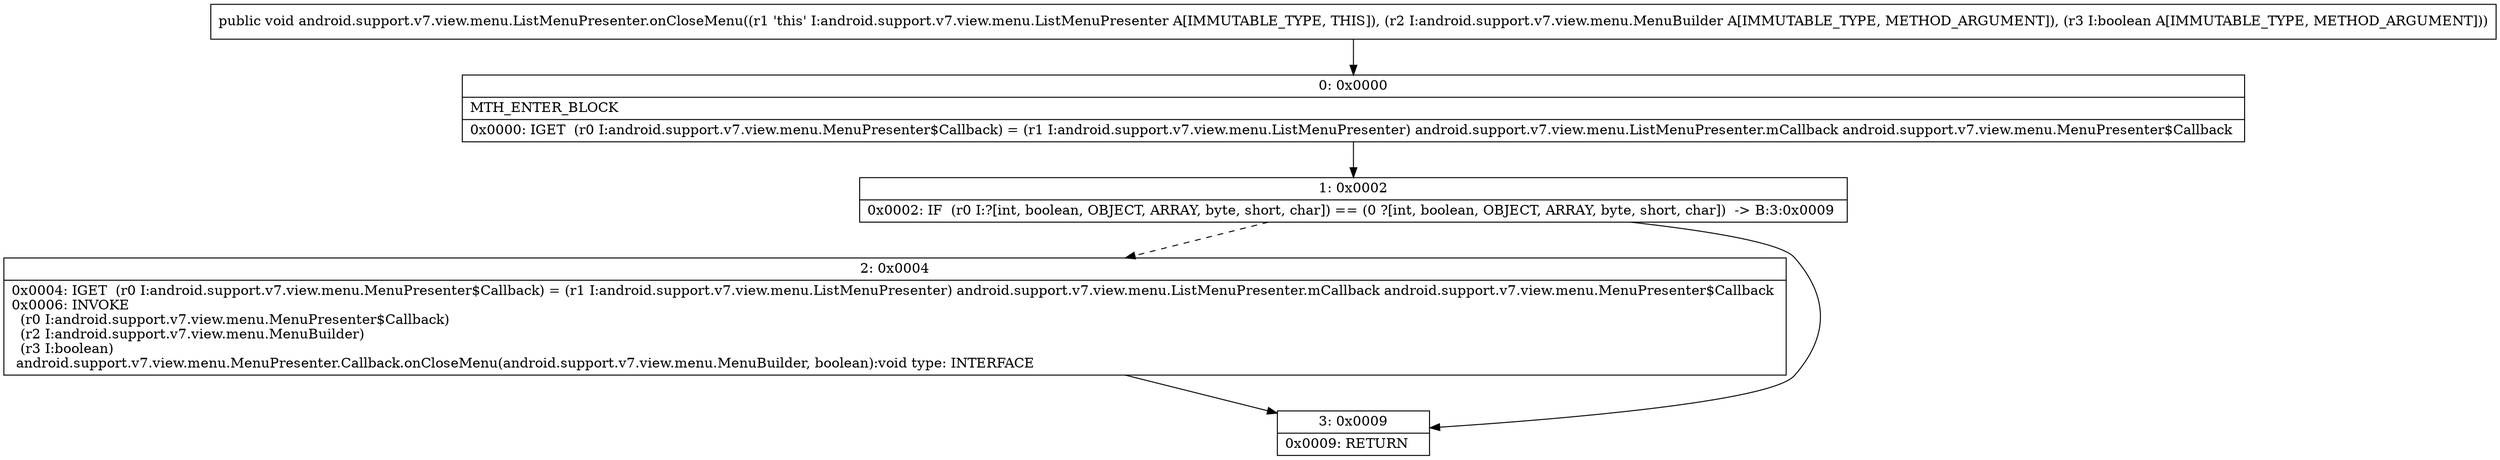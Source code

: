 digraph "CFG forandroid.support.v7.view.menu.ListMenuPresenter.onCloseMenu(Landroid\/support\/v7\/view\/menu\/MenuBuilder;Z)V" {
Node_0 [shape=record,label="{0\:\ 0x0000|MTH_ENTER_BLOCK\l|0x0000: IGET  (r0 I:android.support.v7.view.menu.MenuPresenter$Callback) = (r1 I:android.support.v7.view.menu.ListMenuPresenter) android.support.v7.view.menu.ListMenuPresenter.mCallback android.support.v7.view.menu.MenuPresenter$Callback \l}"];
Node_1 [shape=record,label="{1\:\ 0x0002|0x0002: IF  (r0 I:?[int, boolean, OBJECT, ARRAY, byte, short, char]) == (0 ?[int, boolean, OBJECT, ARRAY, byte, short, char])  \-\> B:3:0x0009 \l}"];
Node_2 [shape=record,label="{2\:\ 0x0004|0x0004: IGET  (r0 I:android.support.v7.view.menu.MenuPresenter$Callback) = (r1 I:android.support.v7.view.menu.ListMenuPresenter) android.support.v7.view.menu.ListMenuPresenter.mCallback android.support.v7.view.menu.MenuPresenter$Callback \l0x0006: INVOKE  \l  (r0 I:android.support.v7.view.menu.MenuPresenter$Callback)\l  (r2 I:android.support.v7.view.menu.MenuBuilder)\l  (r3 I:boolean)\l android.support.v7.view.menu.MenuPresenter.Callback.onCloseMenu(android.support.v7.view.menu.MenuBuilder, boolean):void type: INTERFACE \l}"];
Node_3 [shape=record,label="{3\:\ 0x0009|0x0009: RETURN   \l}"];
MethodNode[shape=record,label="{public void android.support.v7.view.menu.ListMenuPresenter.onCloseMenu((r1 'this' I:android.support.v7.view.menu.ListMenuPresenter A[IMMUTABLE_TYPE, THIS]), (r2 I:android.support.v7.view.menu.MenuBuilder A[IMMUTABLE_TYPE, METHOD_ARGUMENT]), (r3 I:boolean A[IMMUTABLE_TYPE, METHOD_ARGUMENT])) }"];
MethodNode -> Node_0;
Node_0 -> Node_1;
Node_1 -> Node_2[style=dashed];
Node_1 -> Node_3;
Node_2 -> Node_3;
}

